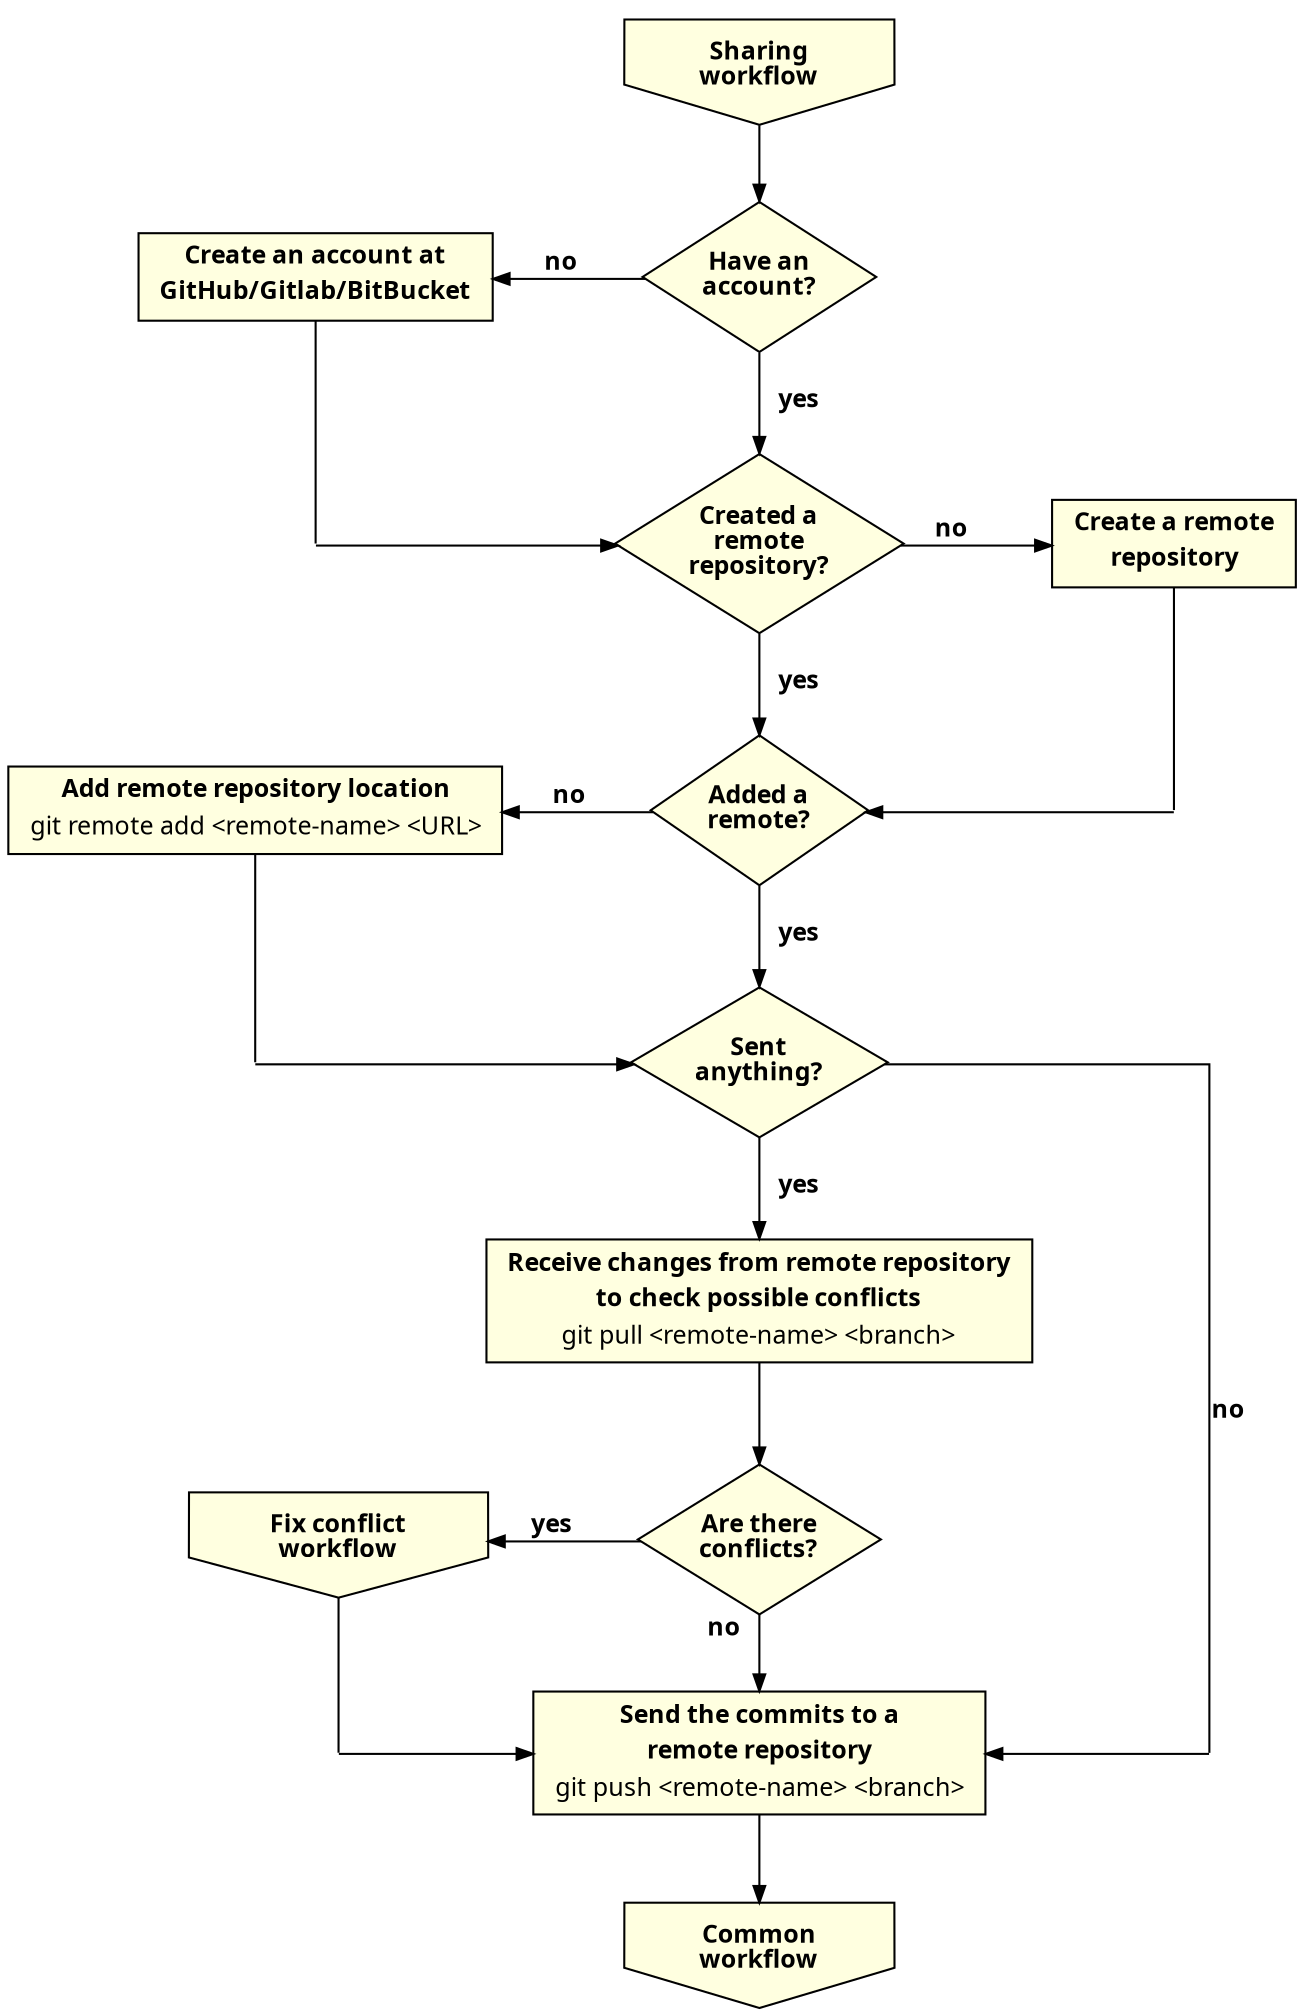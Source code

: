 digraph sharingworkflow {
    splines = ortho;

    edge [
        arrowsize = 0.8,
        fontname = "Verdana",
        fontsize = 12
    ]

    node [
        shape = rect,
        style = filled,
        fillcolor = lightyellow,
        fontname = "Verdana",
        fontsize = 12
    ]

    ////////////////////////////////////////////////////////////////////////////
    // MAIN
    ////////////////////////////////////////////////////////////////////////////
    // workflow
    sharing_workflow [
        shape = invhouse,
        label = <<b>Sharing<br/>workflow</b>>,
        group = main
    ]
    common_workflow [
        shape = invhouse,
        label = <<b>Common<br/>workflow</b>>,
        group = main
    ]

    // decisions
    have_an_account [
        shape = diamond,
        label = <<b>Have an<br/>account?</b>>,
        height = 1,
        group = main
    ]
    created_a_remote_repository [
        shape = diamond,
        label = <<b>Created a<br/>remote<br/>repository?</b>>,
        height = 1.2,
        group = main
    ]
    added_remote [
        shape = diamond,
        label = <<b>Added a<br/>remote?</b>>,
        height = 1,
        group = main
    ]
    sent_anything [
        shape = diamond,
        label = <<b>Sent<br/>anything?</b>>,
        height = 1,
        group = main
    ]
    are_there_conflicts [
        shape = diamond,
        label = <<b>Are there<br/>conflicts?</b>>,
        height = 1,
        group = main
    ]

    // commands
    git_pull [
        label = <
            <table border="0" cellborder="0" cellspacing="0">
            <tr><td><b>Receive changes from remote repository</b></td></tr>
            <tr><td><b>to check possible conflicts</b></td></tr>
            <tr><td>git pull &lt;remote-name&gt; &lt;branch&gt;</td></tr>
            </table>
        >,
        group = main
    ]
    git_push [
        label = <
            <table border="0" cellborder="0" cellspacing="0">
            <tr><td><b>Send the commits to a</b></td></tr>
            <tr><td><b>remote repository</b></td></tr>
            <tr><td>git push &lt;remote-name&gt; &lt;branch&gt;</td></tr>
            </table>
        >,
        group = main
    ]

    // put them on the same horizontal line
    { rank = same; dot4; added_remote; }
    { rank = same; dot5; git_push; }

    // relations
    sharing_workflow -> have_an_account
    have_an_account -> created_a_remote_repository [label = <<b>   yes</b>>]
    created_a_remote_repository -> added_remote [label = <<b>   yes</b>>]
    added_remote -> sent_anything [label = <<b>   yes</b>>]
    sent_anything -> git_pull [label = <<b>   yes</b>>]
    git_pull -> are_there_conflicts
    are_there_conflicts -> git_push [xlabel = <<b>no   </b>>]
    git_push -> common_workflow

    git_push -> dot5 [dir = back, minlen = 3]
    dot5 -> sent_anything [dir = none, label = <<b>          no</b>>]


    ////////////////////////////////////////////////////////////////////////////
    // LEFT
    ////////////////////////////////////////////////////////////////////////////
    // workflow
    fix_conflicts_workflow [
        shape = invhouse,
        label = <<b>Fix conflict<br/>workflow</b>>,
        group = left
    ]

    // actions
    create_an_account [
        label = <
            <table border="0" cellborder="0" cellspacing="0">
            <tr><td><b>Create an account at</b></td></tr>
            <tr><td><b>GitHub/Gitlab/BitBucket</b></td></tr>
            </table>
        >,
        group = left
    ]

    // commands
    git_remote [
        label = <
            <table border="0" cellborder="0" cellspacing="0">
            <tr><td><b>Add remote repository location</b></td></tr>
            <tr><td>git remote add &lt;remote-name&gt; &lt;URL&gt;</td></tr>
            </table>
        >,
        group = left
    ]

    // dots
    dot1 [
        shape = point,
        style = invis,
        width = 0,
        group = left
    ]
    dot2 [
        shape = point,
        style = invis,
        width = 0,
        group = left
    ]
    dot3 [
        shape = point,
        style = invis,
        width = 0,
        group = left
    ]

    // put them on the same horizontal line
    { rank = same; create_an_account; have_an_account; }
    { rank = same; dot1; created_a_remote_repository; }
    { rank = same; git_remote; added_remote; }
    { rank = same; dot2; sent_anything; }
    { rank = same; fix_conflicts_workflow; are_there_conflicts; }
    { rank = same; dot3; git_push; }

    // relations
    create_an_account -> have_an_account [dir = back, label = <<b>no</b>>, minlen = 2]
    create_an_account -> dot1 [dir = none]
    dot1 -> created_a_remote_repository
    git_remote -> added_remote [dir = back, label = <<b>no</b>>, minlen = 2]
    git_remote -> dot2 [dir = none]
    dot2 -> sent_anything
    fix_conflicts_workflow -> are_there_conflicts [dir = back, label = <<b>yes</b>>, minlen = 2]
    fix_conflicts_workflow -> dot3 [dir = none]
    dot3 -> git_push


    ////////////////////////////////////////////////////////////////////////////
    // RIGHT
    ////////////////////////////////////////////////////////////////////////////
    // actions
    create_a_remote_repository [
        label = <
            <table border="0" cellborder="0" cellspacing="0">
            <tr><td><b>Create a remote</b></td></tr>
            <tr><td><b>repository</b></td></tr>
            </table>
        >,
        group = right
    ]

    // dots
    dot4 [
        shape = point,
        style = invis,
        width = 0,
        group = right
    ]
    dot5 [
        shape = point,
        style = invis,
        width = 0,
        group = right
    ]

    // put them on the same horizontal line
    { rank = same; created_a_remote_repository; create_a_remote_repository; }
    { rank = same; fix_conflicts_workflow; are_there_conflicts; }

    // relations
    created_a_remote_repository -> create_a_remote_repository [label = <<b>no</b>>, minlen = 2]
    dot4 -> create_a_remote_repository [dir = none]
    added_remote -> dot4 [dir = back]
}

